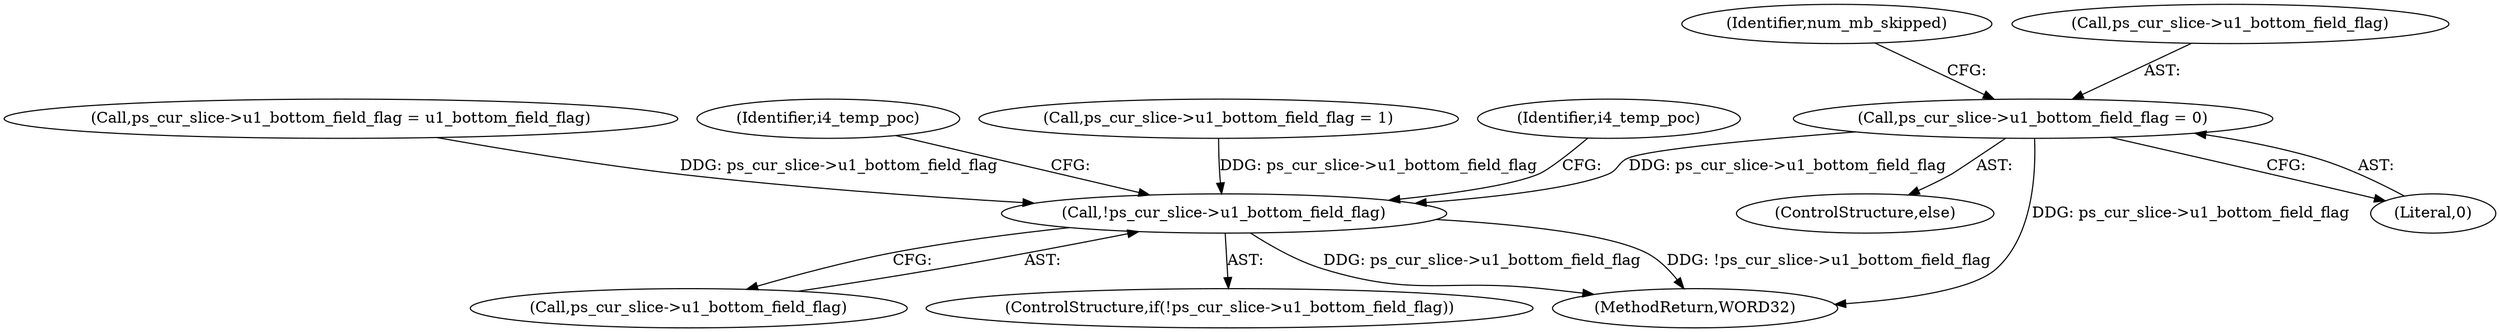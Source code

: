 digraph "0_Android_0b23c81c3dd9ec38f7e6806a3955fed1925541a0_2@pointer" {
"1000989" [label="(Call,ps_cur_slice->u1_bottom_field_flag = 0)"];
"1001335" [label="(Call,!ps_cur_slice->u1_bottom_field_flag)"];
"1001053" [label="(Call,ps_cur_slice->u1_bottom_field_flag = u1_bottom_field_flag)"];
"1002589" [label="(MethodReturn,WORD32)"];
"1001348" [label="(Identifier,i4_temp_poc)"];
"1000995" [label="(Identifier,num_mb_skipped)"];
"1001336" [label="(Call,ps_cur_slice->u1_bottom_field_flag)"];
"1001334" [label="(ControlStructure,if(!ps_cur_slice->u1_bottom_field_flag))"];
"1000983" [label="(Call,ps_cur_slice->u1_bottom_field_flag = 1)"];
"1000990" [label="(Call,ps_cur_slice->u1_bottom_field_flag)"];
"1001340" [label="(Identifier,i4_temp_poc)"];
"1000993" [label="(Literal,0)"];
"1000989" [label="(Call,ps_cur_slice->u1_bottom_field_flag = 0)"];
"1001335" [label="(Call,!ps_cur_slice->u1_bottom_field_flag)"];
"1000988" [label="(ControlStructure,else)"];
"1000989" -> "1000988"  [label="AST: "];
"1000989" -> "1000993"  [label="CFG: "];
"1000990" -> "1000989"  [label="AST: "];
"1000993" -> "1000989"  [label="AST: "];
"1000995" -> "1000989"  [label="CFG: "];
"1000989" -> "1002589"  [label="DDG: ps_cur_slice->u1_bottom_field_flag"];
"1000989" -> "1001335"  [label="DDG: ps_cur_slice->u1_bottom_field_flag"];
"1001335" -> "1001334"  [label="AST: "];
"1001335" -> "1001336"  [label="CFG: "];
"1001336" -> "1001335"  [label="AST: "];
"1001340" -> "1001335"  [label="CFG: "];
"1001348" -> "1001335"  [label="CFG: "];
"1001335" -> "1002589"  [label="DDG: !ps_cur_slice->u1_bottom_field_flag"];
"1001335" -> "1002589"  [label="DDG: ps_cur_slice->u1_bottom_field_flag"];
"1000983" -> "1001335"  [label="DDG: ps_cur_slice->u1_bottom_field_flag"];
"1001053" -> "1001335"  [label="DDG: ps_cur_slice->u1_bottom_field_flag"];
}
